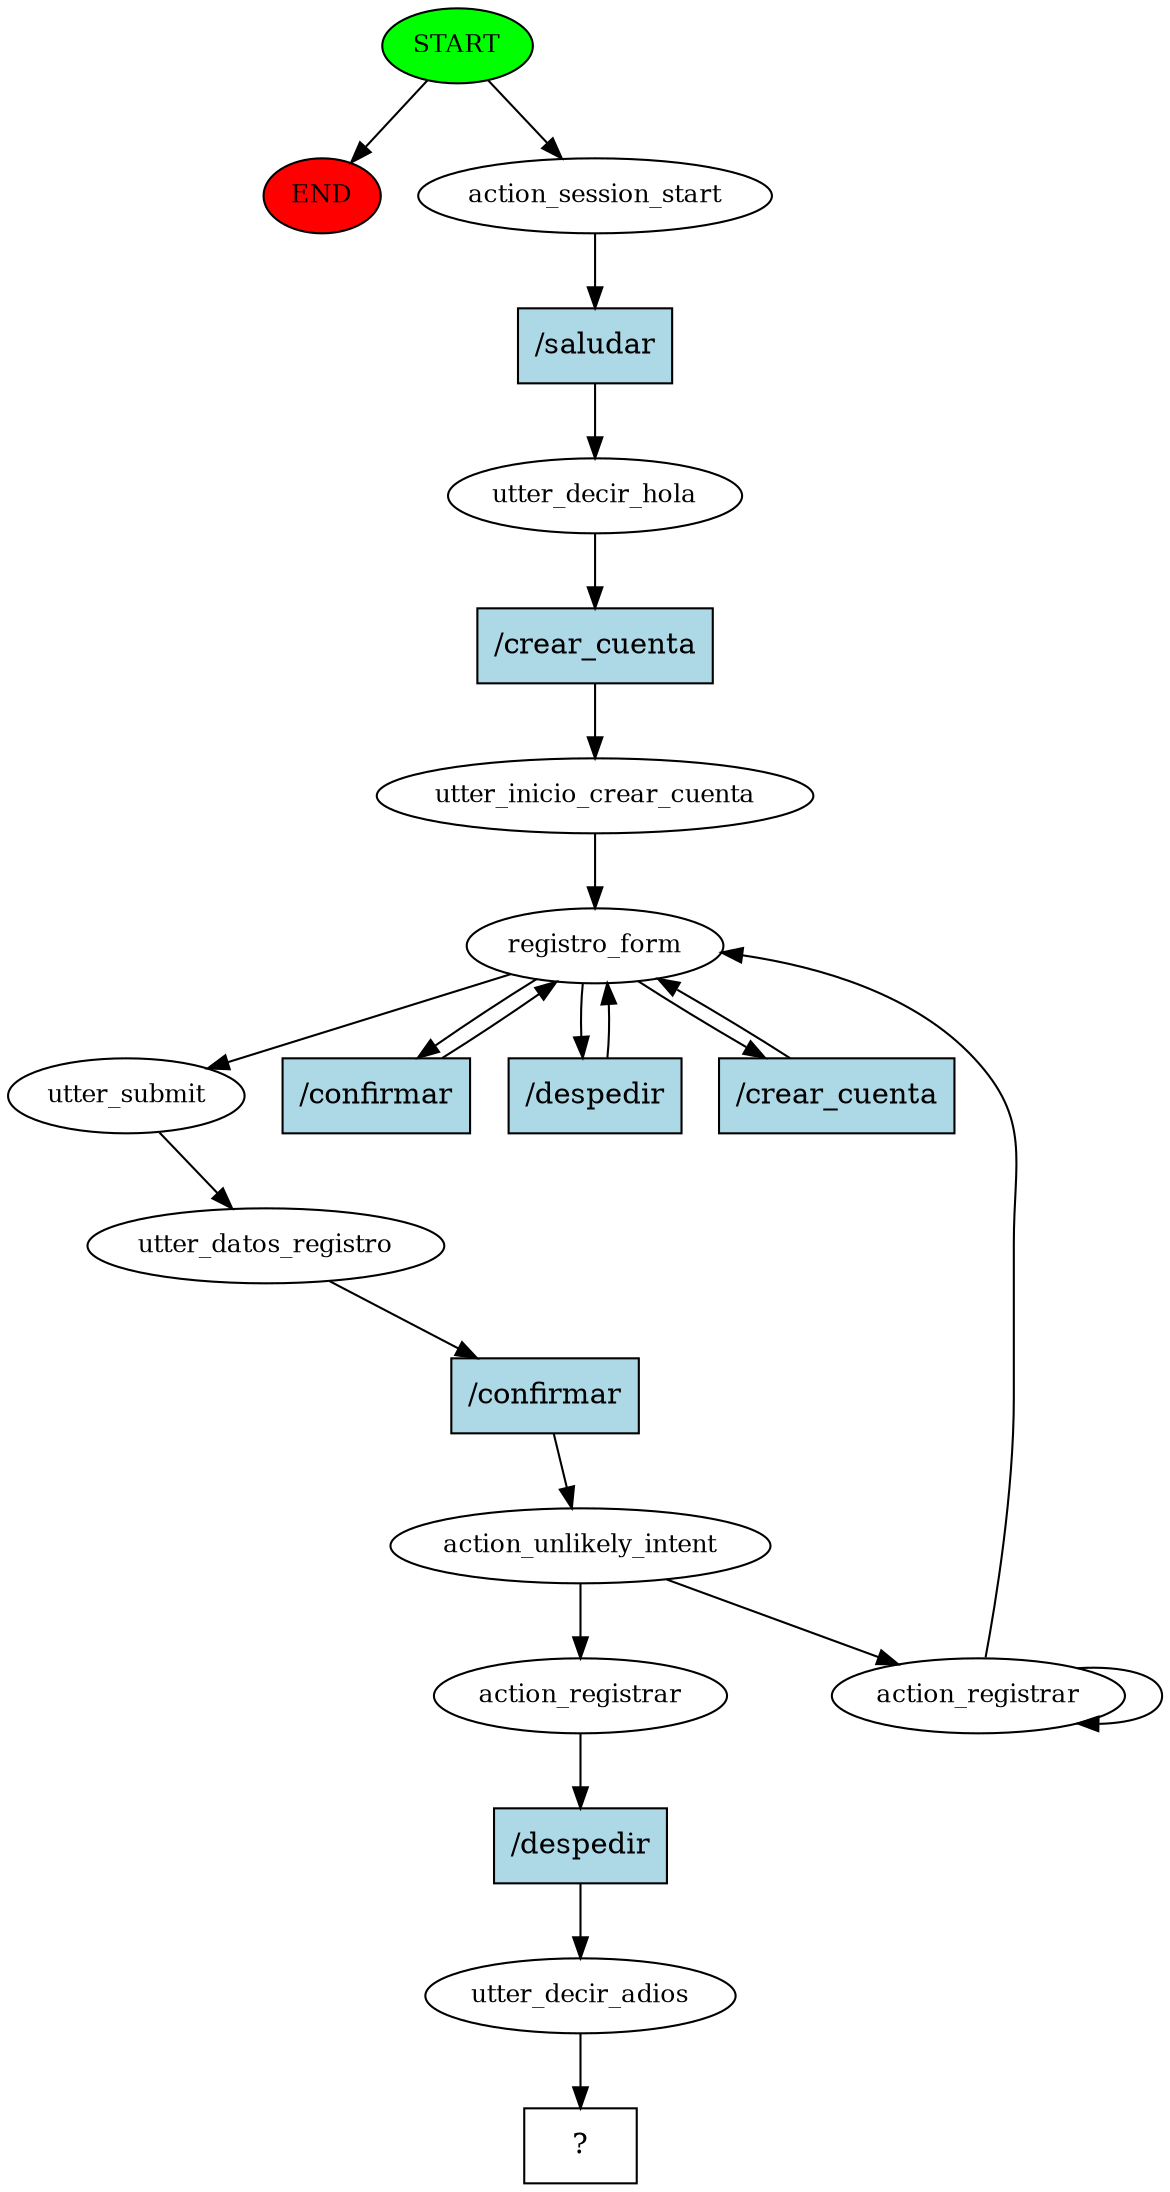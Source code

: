 digraph  {
0 [class="start active", fillcolor=green, fontsize=12, label=START, style=filled];
"-1" [class=end, fillcolor=red, fontsize=12, label=END, style=filled];
1 [class=active, fontsize=12, label=action_session_start];
2 [class=active, fontsize=12, label=utter_decir_hola];
3 [class=active, fontsize=12, label=utter_inicio_crear_cuenta];
4 [class=active, fontsize=12, label=registro_form];
10 [class=active, fontsize=12, label=utter_submit];
11 [class=active, fontsize=12, label=utter_datos_registro];
12 [class=active, fontsize=12, label=action_unlikely_intent];
13 [class=active, fontsize=12, label=action_registrar];
24 [class=active, fontsize=12, label=action_registrar];
25 [class=active, fontsize=12, label=utter_decir_adios];
26 [class="intent dashed active", label="  ?  ", shape=rect];
27 [class="intent active", fillcolor=lightblue, label="/saludar", shape=rect, style=filled];
28 [class="intent active", fillcolor=lightblue, label="/crear_cuenta", shape=rect, style=filled];
29 [class="intent active", fillcolor=lightblue, label="/confirmar", shape=rect, style=filled];
30 [class="intent active", fillcolor=lightblue, label="/despedir", shape=rect, style=filled];
31 [class="intent active", fillcolor=lightblue, label="/crear_cuenta", shape=rect, style=filled];
32 [class="intent active", fillcolor=lightblue, label="/confirmar", shape=rect, style=filled];
33 [class="intent active", fillcolor=lightblue, label="/despedir", shape=rect, style=filled];
0 -> "-1"  [class="", key=NONE, label=""];
0 -> 1  [class=active, key=NONE, label=""];
1 -> 27  [class=active, key=0];
2 -> 28  [class=active, key=0];
3 -> 4  [class=active, key=NONE, label=""];
4 -> 10  [class=active, key=NONE, label=""];
4 -> 29  [class=active, key=0];
4 -> 30  [class=active, key=0];
4 -> 31  [class=active, key=0];
10 -> 11  [class=active, key=NONE, label=""];
11 -> 32  [class=active, key=0];
12 -> 13  [class=active, key=NONE, label=""];
12 -> 24  [class=active, key=NONE, label=""];
13 -> 13  [class=active, key=NONE, label=""];
13 -> 4  [class=active, key=NONE, label=""];
24 -> 33  [class=active, key=0];
25 -> 26  [class=active, key=NONE, label=""];
27 -> 2  [class=active, key=0];
28 -> 3  [class=active, key=0];
29 -> 4  [class=active, key=0];
30 -> 4  [class=active, key=0];
31 -> 4  [class=active, key=0];
32 -> 12  [class=active, key=0];
33 -> 25  [class=active, key=0];
}
